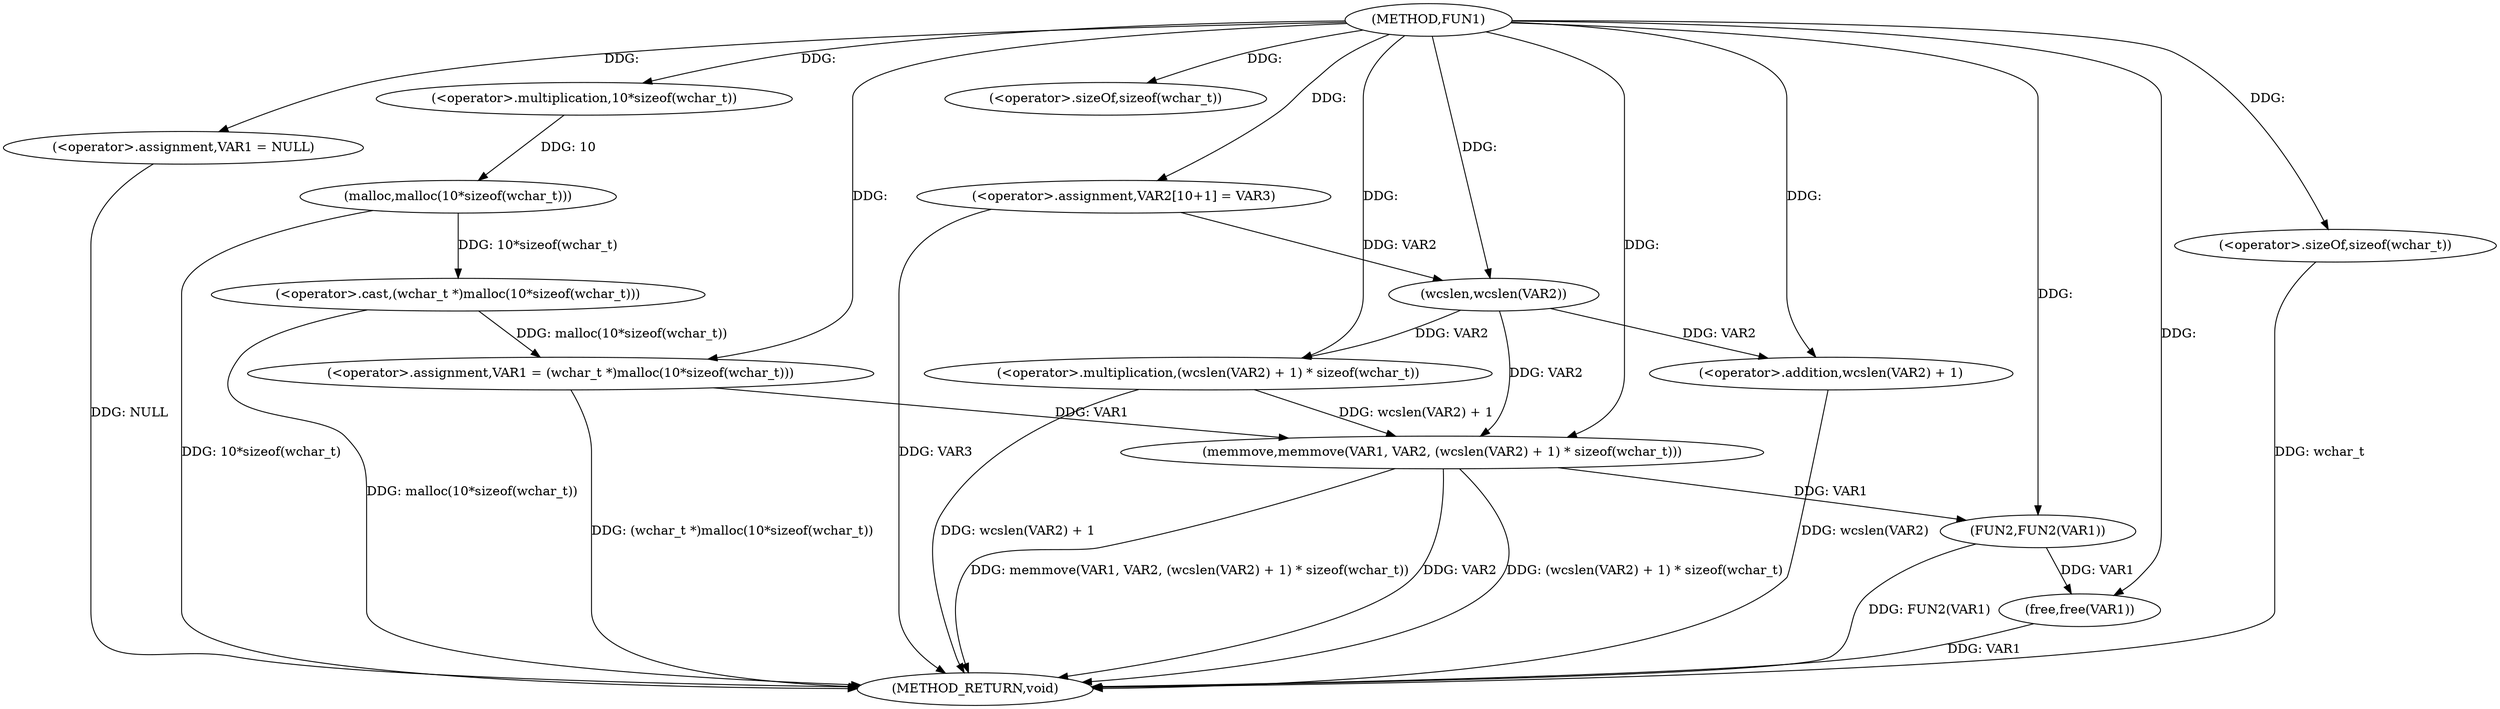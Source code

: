 digraph FUN1 {  
"1000100" [label = "(METHOD,FUN1)" ]
"1000134" [label = "(METHOD_RETURN,void)" ]
"1000103" [label = "(<operator>.assignment,VAR1 = NULL)" ]
"1000106" [label = "(<operator>.assignment,VAR1 = (wchar_t *)malloc(10*sizeof(wchar_t)))" ]
"1000108" [label = "(<operator>.cast,(wchar_t *)malloc(10*sizeof(wchar_t)))" ]
"1000110" [label = "(malloc,malloc(10*sizeof(wchar_t)))" ]
"1000111" [label = "(<operator>.multiplication,10*sizeof(wchar_t))" ]
"1000113" [label = "(<operator>.sizeOf,sizeof(wchar_t))" ]
"1000117" [label = "(<operator>.assignment,VAR2[10+1] = VAR3)" ]
"1000120" [label = "(memmove,memmove(VAR1, VAR2, (wcslen(VAR2) + 1) * sizeof(wchar_t)))" ]
"1000123" [label = "(<operator>.multiplication,(wcslen(VAR2) + 1) * sizeof(wchar_t))" ]
"1000124" [label = "(<operator>.addition,wcslen(VAR2) + 1)" ]
"1000125" [label = "(wcslen,wcslen(VAR2))" ]
"1000128" [label = "(<operator>.sizeOf,sizeof(wchar_t))" ]
"1000130" [label = "(FUN2,FUN2(VAR1))" ]
"1000132" [label = "(free,free(VAR1))" ]
  "1000130" -> "1000134"  [ label = "DDG: FUN2(VAR1)"] 
  "1000124" -> "1000134"  [ label = "DDG: wcslen(VAR2)"] 
  "1000106" -> "1000134"  [ label = "DDG: (wchar_t *)malloc(10*sizeof(wchar_t))"] 
  "1000103" -> "1000134"  [ label = "DDG: NULL"] 
  "1000132" -> "1000134"  [ label = "DDG: VAR1"] 
  "1000120" -> "1000134"  [ label = "DDG: VAR2"] 
  "1000117" -> "1000134"  [ label = "DDG: VAR3"] 
  "1000110" -> "1000134"  [ label = "DDG: 10*sizeof(wchar_t)"] 
  "1000123" -> "1000134"  [ label = "DDG: wcslen(VAR2) + 1"] 
  "1000120" -> "1000134"  [ label = "DDG: (wcslen(VAR2) + 1) * sizeof(wchar_t)"] 
  "1000128" -> "1000134"  [ label = "DDG: wchar_t"] 
  "1000108" -> "1000134"  [ label = "DDG: malloc(10*sizeof(wchar_t))"] 
  "1000120" -> "1000134"  [ label = "DDG: memmove(VAR1, VAR2, (wcslen(VAR2) + 1) * sizeof(wchar_t))"] 
  "1000100" -> "1000103"  [ label = "DDG: "] 
  "1000108" -> "1000106"  [ label = "DDG: malloc(10*sizeof(wchar_t))"] 
  "1000100" -> "1000106"  [ label = "DDG: "] 
  "1000110" -> "1000108"  [ label = "DDG: 10*sizeof(wchar_t)"] 
  "1000111" -> "1000110"  [ label = "DDG: 10"] 
  "1000100" -> "1000111"  [ label = "DDG: "] 
  "1000100" -> "1000113"  [ label = "DDG: "] 
  "1000100" -> "1000117"  [ label = "DDG: "] 
  "1000106" -> "1000120"  [ label = "DDG: VAR1"] 
  "1000100" -> "1000120"  [ label = "DDG: "] 
  "1000125" -> "1000120"  [ label = "DDG: VAR2"] 
  "1000123" -> "1000120"  [ label = "DDG: wcslen(VAR2) + 1"] 
  "1000125" -> "1000123"  [ label = "DDG: VAR2"] 
  "1000100" -> "1000123"  [ label = "DDG: "] 
  "1000125" -> "1000124"  [ label = "DDG: VAR2"] 
  "1000117" -> "1000125"  [ label = "DDG: VAR2"] 
  "1000100" -> "1000125"  [ label = "DDG: "] 
  "1000100" -> "1000124"  [ label = "DDG: "] 
  "1000100" -> "1000128"  [ label = "DDG: "] 
  "1000120" -> "1000130"  [ label = "DDG: VAR1"] 
  "1000100" -> "1000130"  [ label = "DDG: "] 
  "1000130" -> "1000132"  [ label = "DDG: VAR1"] 
  "1000100" -> "1000132"  [ label = "DDG: "] 
}
